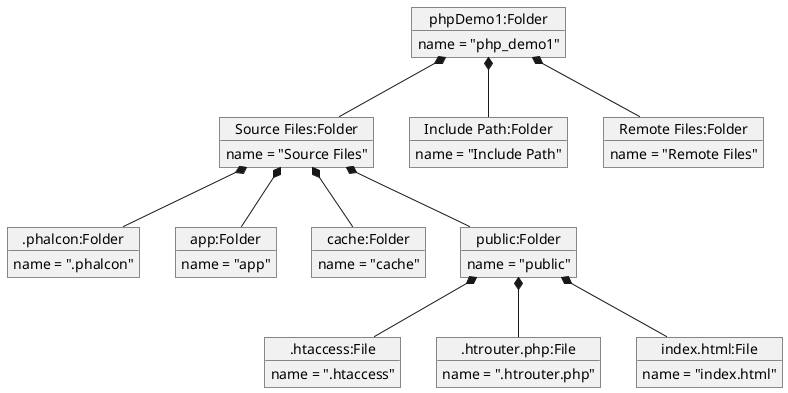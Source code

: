 @startuml

object "phpDemo1:Folder" as pd1 {
    name = "php_demo1"
}

object "Source Files:Folder" as sourceFiles {
    name = "Source Files"
}

object "Include Path:Folder" as includePath {
    name = "Include Path"
}

object "Remote Files:Folder" as remoteFiles {
    name = "Remote Files"
}

'  Folder = "Source Files"

object ".phalcon:Folder" as sf_phalcon {
    name = ".phalcon"
}

object "app:Folder" as sf_app {
    name = "app"
}

object "cache:Folder" as sf_cache {
    name = "cache"
}

object "public:Folder" as sf_public {
    name = "public"
}

' Folder = "app"
' DELETED SO NOTHING HERE

' Folder = "public"

object ".htaccess:File" as pub_htaccess {
    name = ".htaccess"
}

object ".htrouter.php:File" as pub_htrouter {
    name = ".htrouter.php"
}

object "index.html:File" as pub_index {
    name = "index.html"
}

' Draw associations

pd1 *-- sourceFiles
pd1 *-- includePath
pd1 *-- remoteFiles

sourceFiles *-- sf_phalcon
sourceFiles *-- sf_app
sourceFiles *-- sf_cache
sourceFiles *-- sf_public

sf_public *-- pub_htaccess
sf_public *-- pub_htrouter
sf_public *-- pub_index

@enduml
